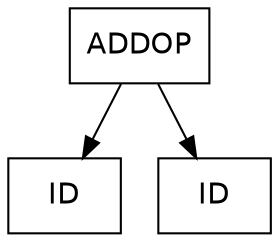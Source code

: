 digraph d{
node [fontname="Helvetica",shape=box];
n0 [label=<ADDOP>];
n1 [label=<ID>];
n2 [label=<ID>];
n0 -> n1;
n0 -> n2;
}